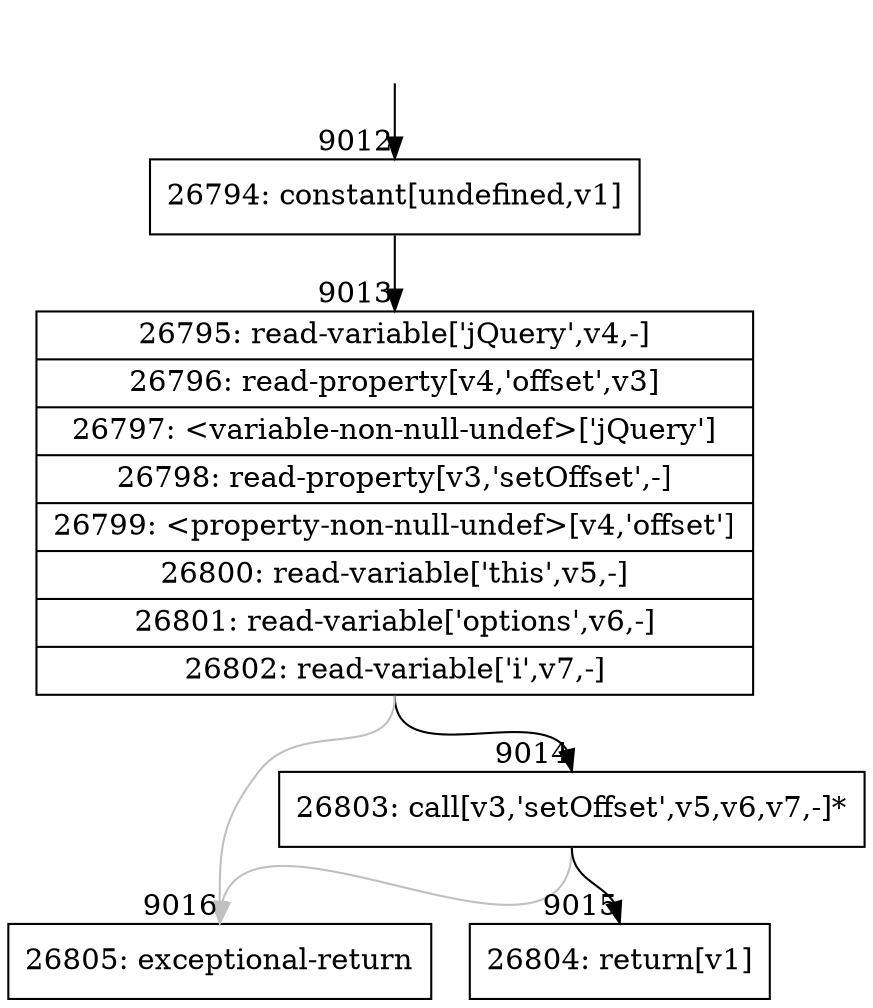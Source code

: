 digraph {
rankdir="TD"
BB_entry565[shape=none,label=""];
BB_entry565 -> BB9012 [tailport=s, headport=n, headlabel="    9012"]
BB9012 [shape=record label="{26794: constant[undefined,v1]}" ] 
BB9012 -> BB9013 [tailport=s, headport=n, headlabel="      9013"]
BB9013 [shape=record label="{26795: read-variable['jQuery',v4,-]|26796: read-property[v4,'offset',v3]|26797: \<variable-non-null-undef\>['jQuery']|26798: read-property[v3,'setOffset',-]|26799: \<property-non-null-undef\>[v4,'offset']|26800: read-variable['this',v5,-]|26801: read-variable['options',v6,-]|26802: read-variable['i',v7,-]}" ] 
BB9013 -> BB9014 [tailport=s, headport=n, headlabel="      9014"]
BB9013 -> BB9016 [tailport=s, headport=n, color=gray, headlabel="      9016"]
BB9014 [shape=record label="{26803: call[v3,'setOffset',v5,v6,v7,-]*}" ] 
BB9014 -> BB9015 [tailport=s, headport=n, headlabel="      9015"]
BB9014 -> BB9016 [tailport=s, headport=n, color=gray]
BB9015 [shape=record label="{26804: return[v1]}" ] 
BB9016 [shape=record label="{26805: exceptional-return}" ] 
}
